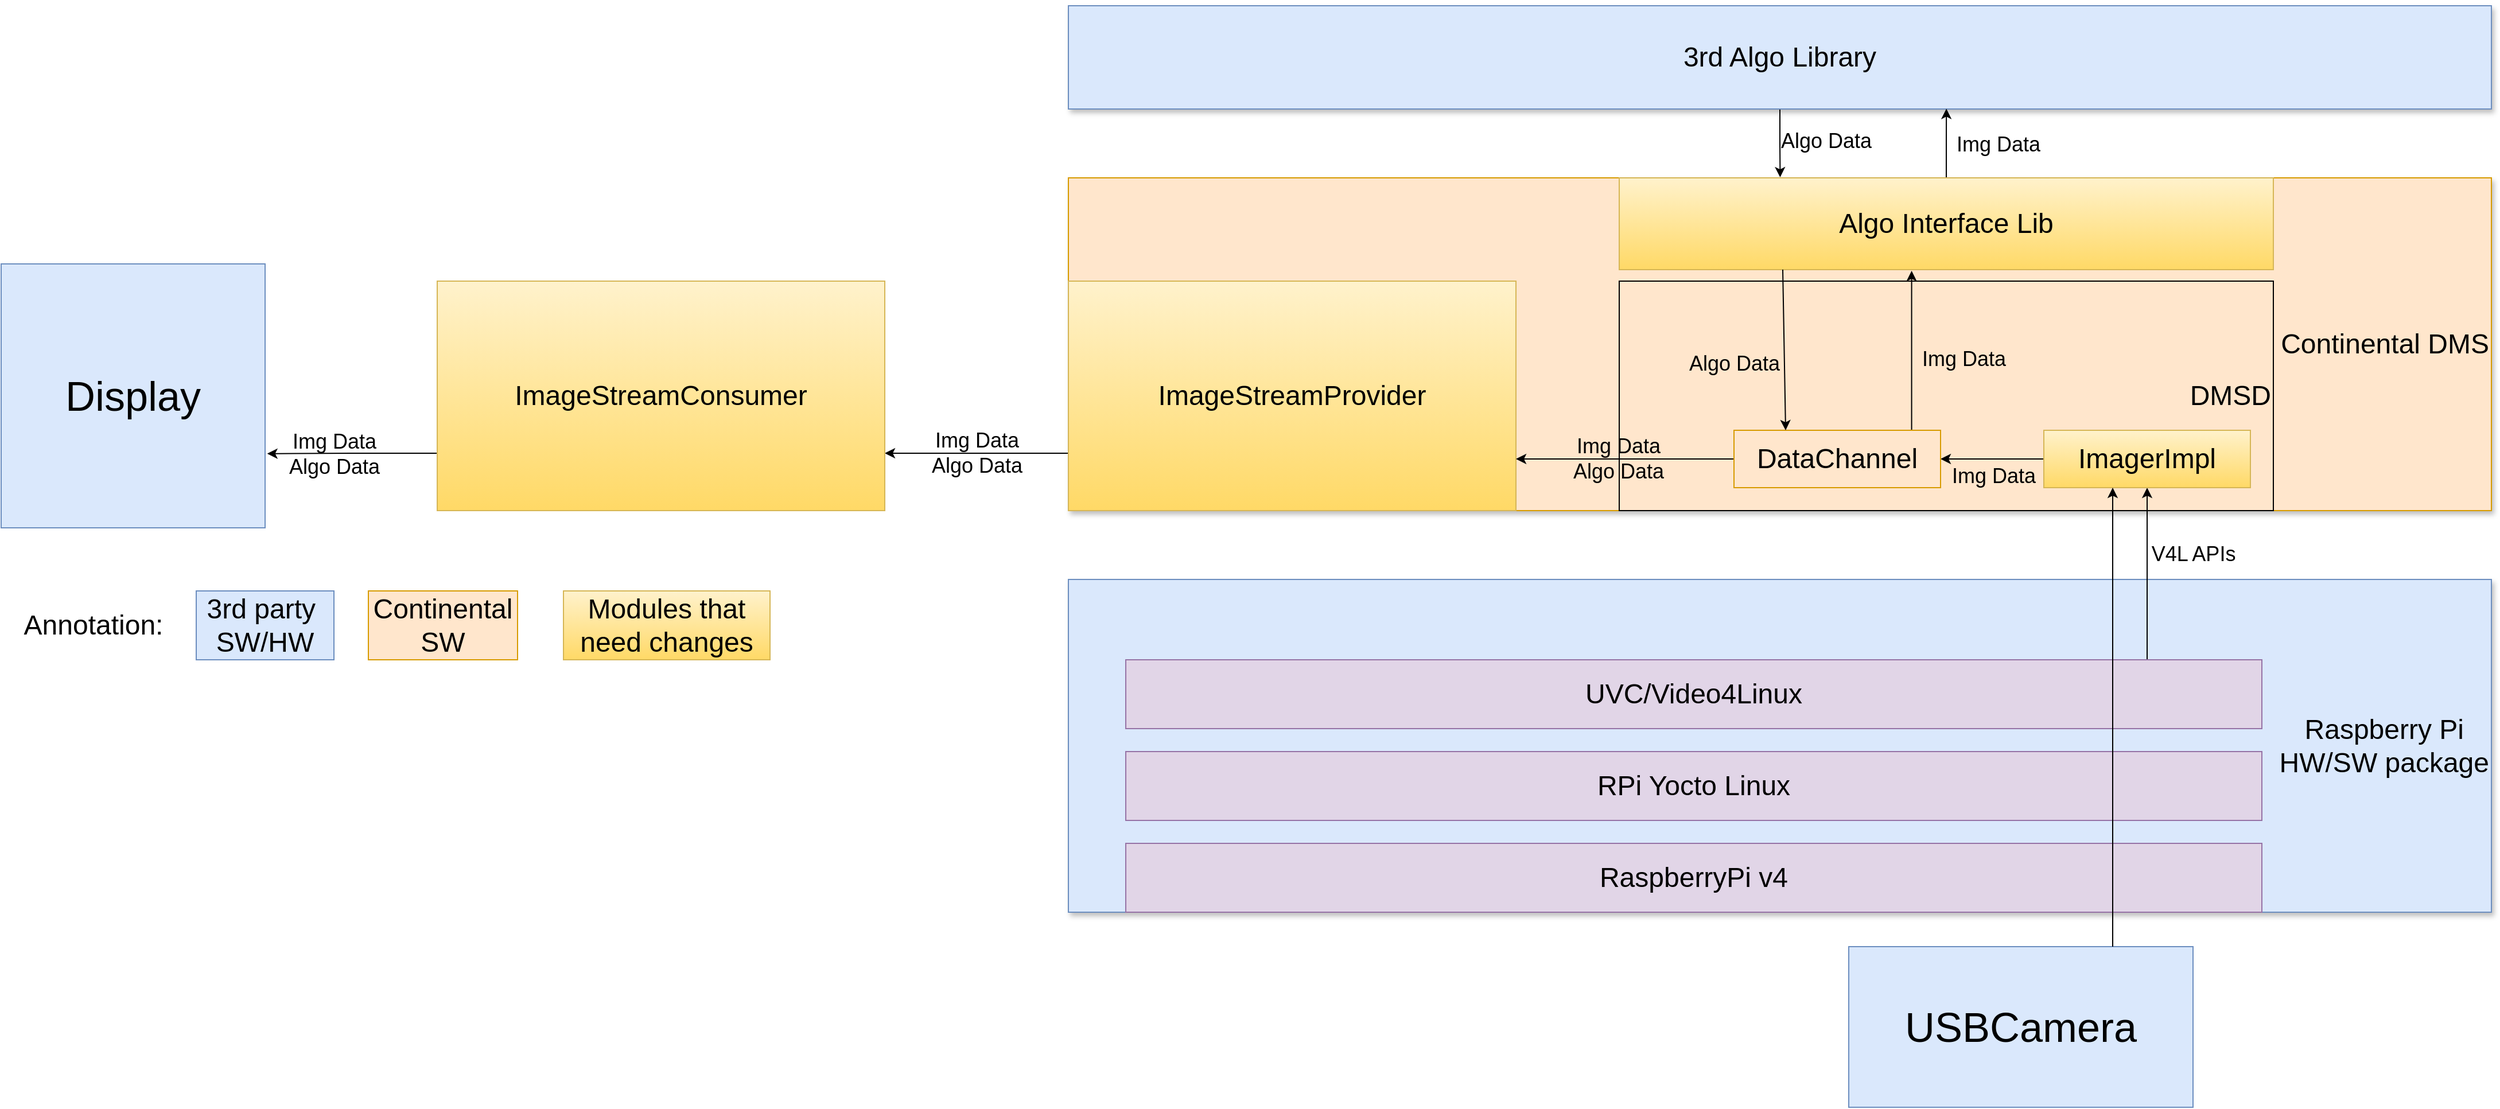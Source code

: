 <mxfile version="21.1.5" type="github">
  <diagram name="Page-1" id="s4nZVDqAGuvq5t0Vk8kr">
    <mxGraphModel dx="3057" dy="1202" grid="1" gridSize="10" guides="1" tooltips="1" connect="1" arrows="1" fold="1" page="1" pageScale="1" pageWidth="850" pageHeight="1100" math="0" shadow="0">
      <root>
        <mxCell id="0" />
        <mxCell id="1" parent="0" />
        <mxCell id="-iKuCNO7rxMY4gLToUyj-1" value="&lt;font style=&quot;font-size: 24px;&quot;&gt;Continental DMS&lt;/font&gt;" style="rounded=0;whiteSpace=wrap;html=1;fillColor=#ffe6cc;strokeColor=#d79b00;glass=0;shadow=1;align=right;" parent="1" vertex="1">
          <mxGeometry x="200" y="280" width="1240" height="290" as="geometry" />
        </mxCell>
        <mxCell id="-iKuCNO7rxMY4gLToUyj-2" value="&lt;div style=&quot;text-align: center;&quot;&gt;&lt;span style=&quot;font-size: 24px;&quot;&gt;Raspberry Pi&lt;/span&gt;&lt;/div&gt;&lt;div style=&quot;&quot;&gt;&lt;span style=&quot;font-size: 24px;&quot;&gt;HW/SW package&lt;/span&gt;&lt;/div&gt;" style="rounded=0;whiteSpace=wrap;html=1;fillColor=#dae8fc;strokeColor=#6c8ebf;glass=0;shadow=1;align=right;" parent="1" vertex="1">
          <mxGeometry x="200" y="630" width="1240" height="290" as="geometry" />
        </mxCell>
        <mxCell id="7PrTDbtxTZ8NZGgIPqjW-8" value="" style="edgeStyle=orthogonalEdgeStyle;rounded=0;orthogonalLoop=1;jettySize=auto;html=1;entryX=0.246;entryY=-0.006;entryDx=0;entryDy=0;entryPerimeter=0;" parent="1" source="-iKuCNO7rxMY4gLToUyj-3" target="-iKuCNO7rxMY4gLToUyj-9" edge="1">
          <mxGeometry relative="1" as="geometry" />
        </mxCell>
        <mxCell id="7PrTDbtxTZ8NZGgIPqjW-9" value="&lt;font style=&quot;font-size: 18px;&quot;&gt;Algo Data&lt;/font&gt;" style="edgeLabel;html=1;align=center;verticalAlign=middle;resizable=0;points=[];labelBackgroundColor=none;" parent="7PrTDbtxTZ8NZGgIPqjW-8" vertex="1" connectable="0">
          <mxGeometry x="-0.08" relative="1" as="geometry">
            <mxPoint x="40" as="offset" />
          </mxGeometry>
        </mxCell>
        <mxCell id="-iKuCNO7rxMY4gLToUyj-3" value="&lt;font style=&quot;font-size: 24px;&quot;&gt;3rd Algo Library&lt;/font&gt;" style="rounded=0;whiteSpace=wrap;html=1;fillColor=#dae8fc;strokeColor=#6c8ebf;glass=0;shadow=1;" parent="1" vertex="1">
          <mxGeometry x="200" y="130" width="1240" height="90" as="geometry" />
        </mxCell>
        <mxCell id="-iKuCNO7rxMY4gLToUyj-4" value="&lt;font style=&quot;font-size: 24px;&quot;&gt;RaspberryPi v4&lt;/font&gt;" style="rounded=0;whiteSpace=wrap;html=1;fillColor=#e1d5e7;strokeColor=#9673a6;" parent="1" vertex="1">
          <mxGeometry x="250" y="860" width="990" height="60" as="geometry" />
        </mxCell>
        <mxCell id="-iKuCNO7rxMY4gLToUyj-5" value="&lt;span style=&quot;font-size: 24px;&quot;&gt;RPi Yocto Linux&lt;/span&gt;" style="rounded=0;whiteSpace=wrap;html=1;fillColor=#e1d5e7;strokeColor=#9673a6;" parent="1" vertex="1">
          <mxGeometry x="250" y="780" width="990" height="60" as="geometry" />
        </mxCell>
        <mxCell id="7PrTDbtxTZ8NZGgIPqjW-21" style="edgeStyle=orthogonalEdgeStyle;rounded=0;orthogonalLoop=1;jettySize=auto;html=1;exitX=0.899;exitY=0.004;exitDx=0;exitDy=0;exitPerimeter=0;" parent="1" source="-iKuCNO7rxMY4gLToUyj-7" target="-iKuCNO7rxMY4gLToUyj-11" edge="1">
          <mxGeometry relative="1" as="geometry" />
        </mxCell>
        <mxCell id="7PrTDbtxTZ8NZGgIPqjW-22" value="&lt;font style=&quot;font-size: 18px;&quot;&gt;V4L APIs&lt;/font&gt;" style="edgeLabel;html=1;align=center;verticalAlign=middle;resizable=0;points=[];labelBackgroundColor=none;" parent="7PrTDbtxTZ8NZGgIPqjW-21" vertex="1" connectable="0">
          <mxGeometry x="0.234" relative="1" as="geometry">
            <mxPoint x="40" as="offset" />
          </mxGeometry>
        </mxCell>
        <mxCell id="-iKuCNO7rxMY4gLToUyj-7" value="&lt;span style=&quot;font-size: 24px;&quot;&gt;UVC/Video4Linux&lt;/span&gt;" style="rounded=0;whiteSpace=wrap;html=1;fillColor=#e1d5e7;strokeColor=#9673a6;" parent="1" vertex="1">
          <mxGeometry x="250" y="700" width="990" height="60" as="geometry" />
        </mxCell>
        <mxCell id="-iKuCNO7rxMY4gLToUyj-8" value="&lt;font style=&quot;font-size: 24px;&quot;&gt;DMSD&lt;/font&gt;" style="rounded=0;whiteSpace=wrap;html=1;fillColor=none;align=right;" parent="1" vertex="1">
          <mxGeometry x="680" y="370" width="570" height="200" as="geometry" />
        </mxCell>
        <mxCell id="7PrTDbtxTZ8NZGgIPqjW-4" value="" style="edgeStyle=orthogonalEdgeStyle;rounded=0;orthogonalLoop=1;jettySize=auto;html=1;entryX=0.617;entryY=0.997;entryDx=0;entryDy=0;entryPerimeter=0;" parent="1" source="-iKuCNO7rxMY4gLToUyj-9" target="-iKuCNO7rxMY4gLToUyj-3" edge="1">
          <mxGeometry relative="1" as="geometry" />
        </mxCell>
        <mxCell id="7PrTDbtxTZ8NZGgIPqjW-6" value="&lt;font style=&quot;font-size: 18px;&quot;&gt;Img Data&lt;/font&gt;" style="edgeLabel;html=1;align=center;verticalAlign=middle;resizable=0;points=[];labelBackgroundColor=none;" parent="7PrTDbtxTZ8NZGgIPqjW-4" vertex="1" connectable="0">
          <mxGeometry x="-0.152" y="-1" relative="1" as="geometry">
            <mxPoint x="44" y="-4" as="offset" />
          </mxGeometry>
        </mxCell>
        <mxCell id="-iKuCNO7rxMY4gLToUyj-9" value="&lt;font style=&quot;font-size: 24px;&quot;&gt;Algo Interface Lib&lt;/font&gt;" style="rounded=0;whiteSpace=wrap;html=1;fillColor=#fff2cc;gradientColor=#ffd966;strokeColor=#d6b656;" parent="1" vertex="1">
          <mxGeometry x="680" y="280" width="570" height="80" as="geometry" />
        </mxCell>
        <mxCell id="7PrTDbtxTZ8NZGgIPqjW-16" style="edgeStyle=orthogonalEdgeStyle;rounded=0;orthogonalLoop=1;jettySize=auto;html=1;exitX=0;exitY=0.75;exitDx=0;exitDy=0;entryX=1;entryY=0.75;entryDx=0;entryDy=0;" parent="1" source="-iKuCNO7rxMY4gLToUyj-10" target="7PrTDbtxTZ8NZGgIPqjW-14" edge="1">
          <mxGeometry relative="1" as="geometry" />
        </mxCell>
        <mxCell id="7PrTDbtxTZ8NZGgIPqjW-17" value="&lt;font style=&quot;font-size: 18px;&quot;&gt;Img Data&lt;br&gt;Algo Data&lt;/font&gt;" style="edgeLabel;html=1;align=center;verticalAlign=middle;resizable=0;points=[];labelBackgroundColor=none;" parent="7PrTDbtxTZ8NZGgIPqjW-16" vertex="1" connectable="0">
          <mxGeometry x="-0.285" y="5" relative="1" as="geometry">
            <mxPoint x="-23" y="-5" as="offset" />
          </mxGeometry>
        </mxCell>
        <mxCell id="-iKuCNO7rxMY4gLToUyj-10" value="&lt;font style=&quot;font-size: 24px;&quot;&gt;ImageStreamProvider&lt;/font&gt;" style="rounded=0;whiteSpace=wrap;html=1;fillColor=#fff2cc;gradientColor=#ffd966;strokeColor=#d6b656;" parent="1" vertex="1">
          <mxGeometry x="200" y="370" width="390" height="200" as="geometry" />
        </mxCell>
        <mxCell id="-iKuCNO7rxMY4gLToUyj-14" value="" style="edgeStyle=orthogonalEdgeStyle;rounded=0;orthogonalLoop=1;jettySize=auto;html=1;" parent="1" source="-iKuCNO7rxMY4gLToUyj-11" target="-iKuCNO7rxMY4gLToUyj-13" edge="1">
          <mxGeometry relative="1" as="geometry" />
        </mxCell>
        <mxCell id="-iKuCNO7rxMY4gLToUyj-15" value="&lt;font style=&quot;font-size: 18px;&quot;&gt;Img Data&lt;/font&gt;" style="edgeLabel;html=1;align=center;verticalAlign=middle;resizable=0;points=[];labelBackgroundColor=none;" parent="-iKuCNO7rxMY4gLToUyj-14" vertex="1" connectable="0">
          <mxGeometry x="0.196" relative="1" as="geometry">
            <mxPoint x="10" y="15" as="offset" />
          </mxGeometry>
        </mxCell>
        <mxCell id="-iKuCNO7rxMY4gLToUyj-11" value="&lt;font style=&quot;font-size: 24px;&quot;&gt;ImagerImpl&lt;/font&gt;" style="rounded=0;whiteSpace=wrap;html=1;fillColor=#fff2cc;gradientColor=#ffd966;strokeColor=#d6b656;" parent="1" vertex="1">
          <mxGeometry x="1050" y="500" width="180" height="50" as="geometry" />
        </mxCell>
        <mxCell id="-iKuCNO7rxMY4gLToUyj-12" value="&lt;font style=&quot;font-size: 36px;&quot;&gt;USBCamera&lt;/font&gt;" style="rounded=0;whiteSpace=wrap;html=1;fillColor=#dae8fc;strokeColor=#6c8ebf;" parent="1" vertex="1">
          <mxGeometry x="880" y="950" width="300" height="140" as="geometry" />
        </mxCell>
        <mxCell id="7PrTDbtxTZ8NZGgIPqjW-1" style="edgeStyle=orthogonalEdgeStyle;rounded=0;orthogonalLoop=1;jettySize=auto;html=1;exitX=0.86;exitY=0.033;exitDx=0;exitDy=0;entryX=0.447;entryY=1.013;entryDx=0;entryDy=0;exitPerimeter=0;entryPerimeter=0;" parent="1" source="-iKuCNO7rxMY4gLToUyj-13" target="-iKuCNO7rxMY4gLToUyj-9" edge="1">
          <mxGeometry relative="1" as="geometry" />
        </mxCell>
        <mxCell id="7PrTDbtxTZ8NZGgIPqjW-3" value="&lt;font style=&quot;font-size: 18px;&quot;&gt;Img Data&lt;/font&gt;" style="edgeLabel;html=1;align=center;verticalAlign=middle;resizable=0;points=[];labelBackgroundColor=none;" parent="7PrTDbtxTZ8NZGgIPqjW-1" vertex="1" connectable="0">
          <mxGeometry x="-0.089" y="2" relative="1" as="geometry">
            <mxPoint x="47" as="offset" />
          </mxGeometry>
        </mxCell>
        <mxCell id="7PrTDbtxTZ8NZGgIPqjW-12" style="edgeStyle=orthogonalEdgeStyle;rounded=0;orthogonalLoop=1;jettySize=auto;html=1;exitX=0;exitY=0.5;exitDx=0;exitDy=0;entryX=1;entryY=0.775;entryDx=0;entryDy=0;entryPerimeter=0;" parent="1" source="-iKuCNO7rxMY4gLToUyj-13" target="-iKuCNO7rxMY4gLToUyj-10" edge="1">
          <mxGeometry relative="1" as="geometry" />
        </mxCell>
        <mxCell id="7PrTDbtxTZ8NZGgIPqjW-13" value="&lt;font style=&quot;font-size: 18px;&quot;&gt;Img Data&lt;br&gt;Algo Data&lt;/font&gt;" style="edgeLabel;html=1;align=center;verticalAlign=middle;resizable=0;points=[];labelBackgroundColor=none;" parent="7PrTDbtxTZ8NZGgIPqjW-12" vertex="1" connectable="0">
          <mxGeometry x="-0.168" y="2" relative="1" as="geometry">
            <mxPoint x="-22" y="-2" as="offset" />
          </mxGeometry>
        </mxCell>
        <mxCell id="-iKuCNO7rxMY4gLToUyj-13" value="&lt;font style=&quot;font-size: 24px;&quot;&gt;DataChannel&lt;/font&gt;" style="rounded=0;whiteSpace=wrap;html=1;fillColor=#ffe6cc;strokeColor=#d79b00;" parent="1" vertex="1">
          <mxGeometry x="780" y="500" width="180" height="50" as="geometry" />
        </mxCell>
        <mxCell id="-iKuCNO7rxMY4gLToUyj-19" value="" style="endArrow=classic;html=1;rounded=0;" parent="1" edge="1">
          <mxGeometry width="50" height="50" relative="1" as="geometry">
            <mxPoint x="1110" y="950" as="sourcePoint" />
            <mxPoint x="1110" y="550" as="targetPoint" />
          </mxGeometry>
        </mxCell>
        <mxCell id="7PrTDbtxTZ8NZGgIPqjW-10" value="" style="endArrow=classic;html=1;rounded=0;exitX=0.25;exitY=1;exitDx=0;exitDy=0;entryX=0.25;entryY=0;entryDx=0;entryDy=0;" parent="1" source="-iKuCNO7rxMY4gLToUyj-9" target="-iKuCNO7rxMY4gLToUyj-13" edge="1">
          <mxGeometry width="50" height="50" relative="1" as="geometry">
            <mxPoint x="630" y="350" as="sourcePoint" />
            <mxPoint x="680" y="300" as="targetPoint" />
          </mxGeometry>
        </mxCell>
        <mxCell id="7PrTDbtxTZ8NZGgIPqjW-11" value="&lt;font style=&quot;font-size: 18px;&quot;&gt;Algo Data&lt;/font&gt;" style="edgeLabel;html=1;align=center;verticalAlign=middle;resizable=0;points=[];labelBackgroundColor=none;" parent="7PrTDbtxTZ8NZGgIPqjW-10" vertex="1" connectable="0">
          <mxGeometry x="0.164" y="-1" relative="1" as="geometry">
            <mxPoint x="-43" as="offset" />
          </mxGeometry>
        </mxCell>
        <mxCell id="7PrTDbtxTZ8NZGgIPqjW-18" style="edgeStyle=orthogonalEdgeStyle;rounded=0;orthogonalLoop=1;jettySize=auto;html=1;exitX=0;exitY=0.75;exitDx=0;exitDy=0;entryX=1.008;entryY=0.719;entryDx=0;entryDy=0;entryPerimeter=0;" parent="1" source="7PrTDbtxTZ8NZGgIPqjW-14" target="7PrTDbtxTZ8NZGgIPqjW-15" edge="1">
          <mxGeometry relative="1" as="geometry" />
        </mxCell>
        <mxCell id="7PrTDbtxTZ8NZGgIPqjW-20" value="&lt;font style=&quot;font-size: 18px;&quot;&gt;Img Data&lt;br&gt;Algo Data&lt;/font&gt;" style="edgeLabel;html=1;align=center;verticalAlign=middle;resizable=0;points=[];labelBackgroundColor=none;" parent="7PrTDbtxTZ8NZGgIPqjW-18" vertex="1" connectable="0">
          <mxGeometry x="0.215" relative="1" as="geometry">
            <mxPoint as="offset" />
          </mxGeometry>
        </mxCell>
        <mxCell id="7PrTDbtxTZ8NZGgIPqjW-14" value="&lt;font style=&quot;font-size: 24px;&quot;&gt;ImageStreamConsumer&lt;/font&gt;" style="rounded=0;whiteSpace=wrap;html=1;fillColor=#fff2cc;gradientColor=#ffd966;strokeColor=#d6b656;" parent="1" vertex="1">
          <mxGeometry x="-350" y="370" width="390" height="200" as="geometry" />
        </mxCell>
        <mxCell id="7PrTDbtxTZ8NZGgIPqjW-15" value="&lt;font style=&quot;font-size: 36px;&quot;&gt;Display&lt;/font&gt;" style="rounded=0;whiteSpace=wrap;html=1;fillColor=#dae8fc;strokeColor=#6c8ebf;" parent="1" vertex="1">
          <mxGeometry x="-730" y="355" width="230" height="230" as="geometry" />
        </mxCell>
        <mxCell id="7PrTDbtxTZ8NZGgIPqjW-23" value="&lt;font style=&quot;font-size: 24px;&quot;&gt;3rd party&amp;nbsp; SW/HW&lt;/font&gt;" style="rounded=0;whiteSpace=wrap;html=1;fillColor=#dae8fc;strokeColor=#6c8ebf;" parent="1" vertex="1">
          <mxGeometry x="-560" y="640" width="120" height="60" as="geometry" />
        </mxCell>
        <mxCell id="7PrTDbtxTZ8NZGgIPqjW-24" value="&lt;font style=&quot;font-size: 24px;&quot;&gt;Annotation:&lt;/font&gt;" style="text;html=1;align=center;verticalAlign=middle;resizable=0;points=[];autosize=1;strokeColor=none;fillColor=none;" parent="1" vertex="1">
          <mxGeometry x="-720" y="650" width="140" height="40" as="geometry" />
        </mxCell>
        <mxCell id="7PrTDbtxTZ8NZGgIPqjW-25" value="&lt;font style=&quot;font-size: 24px;&quot;&gt;Continental SW&lt;/font&gt;" style="rounded=0;whiteSpace=wrap;html=1;fillColor=#ffe6cc;strokeColor=#d79b00;" parent="1" vertex="1">
          <mxGeometry x="-410" y="640" width="130" height="60" as="geometry" />
        </mxCell>
        <mxCell id="7PrTDbtxTZ8NZGgIPqjW-26" value="&lt;font style=&quot;font-size: 24px;&quot;&gt;Modules that need changes&lt;/font&gt;" style="rounded=0;whiteSpace=wrap;html=1;fillColor=#fff2cc;gradientColor=#ffd966;strokeColor=#d6b656;" parent="1" vertex="1">
          <mxGeometry x="-240" y="640" width="180" height="60" as="geometry" />
        </mxCell>
      </root>
    </mxGraphModel>
  </diagram>
</mxfile>
